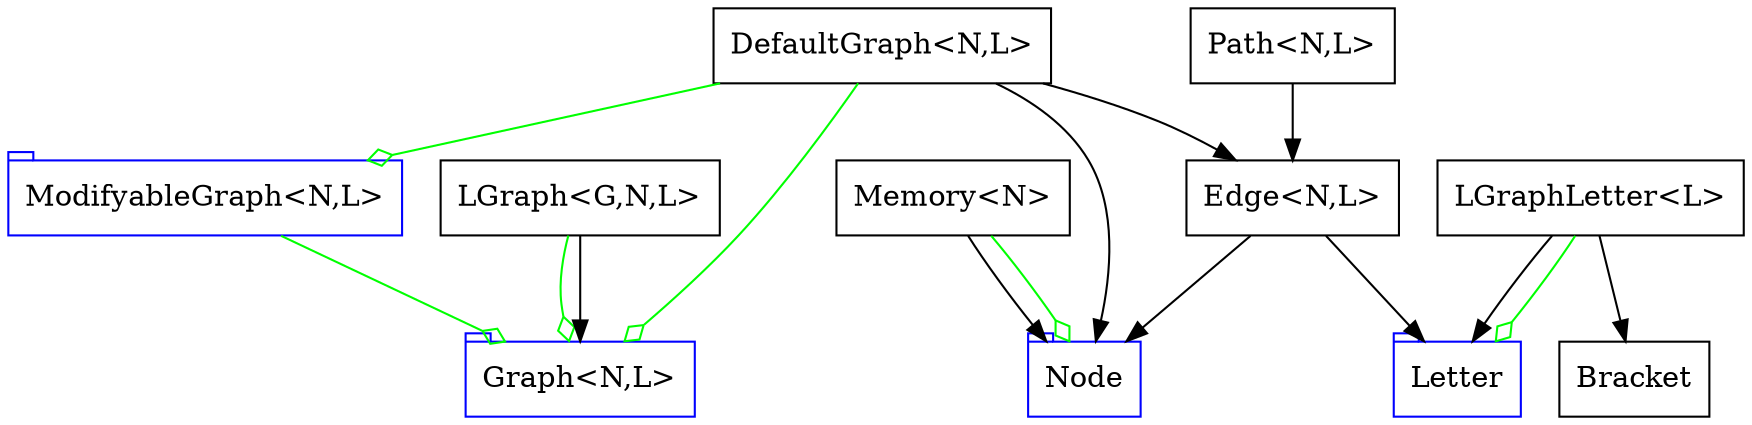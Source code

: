 digraph UML {
    GraphTrait [
        color=blue,
        label="Graph<N,L>",
        shape=tab,
    ];
    ModifyableGraphTrait [
        color=blue,
        label="ModifyableGraph<N,L>",
        shape=tab,
    ];
    NodeTrait [
        color=blue,
        label="Node",
        shape=tab,
    ];
    LetterTrait [
        color=blue,
        label="Letter",
        shape=tab,
    ];

    ModifyableGraphTrait -> GraphTrait [arrowhead=odiamond, color=green];

    Bracket [
        color=black,
        label="Bracket",
        shape=box,
    ];
    LGraphLetter [
        color=black,
        label="LGraphLetter<L>",
        shape=box
    ];
    Memory [
        color=black,
        label="Memory<N>",
        shape=box,
    ];

    EdgeStruct [
        color=black,
        label="Edge<N,L>",
        shape=box,
    ]

    LGraphLetter -> Bracket [arrowhead=normal];
    LGraphLetter -> LetterTrait [arrowhead=normal];
    LGraphLetter -> LetterTrait [arrowhead=odiamond, color=green];
    Memory -> NodeTrait [arrowhead=normal];
    Memory -> NodeTrait [arrowhead=odiamond, color=green];
    EdgeStruct -> NodeTrait [arrowhead=normal];
    EdgeStruct -> LetterTrait [arrowhead=normal];

    Path [
        shape=box,
        color=black,
        label="Path<N,L>",
    ];

    Path -> EdgeStruct [arrowhead=normal];

    LGraph [
        shape=box,
        color=black,
        label="LGraph<G,N,L>"
    ];

    LGraph -> GraphTrait [arrowhead=odiamond, color=green, label=" "];
    LGraph -> GraphTrait [arrowhead=normal, label=" "];

    DefaultGraph [
        shape=box,
        color=black,
        label="DefaultGraph<N,L>"
    ];

    DefaultGraph -> GraphTrait [arrowhead=odiamond, color=green];
    DefaultGraph -> ModifyableGraphTrait [arrowhead=odiamond, color=green];
    DefaultGraph -> NodeTrait [arrowhead=normal];
    DefaultGraph -> EdgeStruct [arrowhead=normal];
}